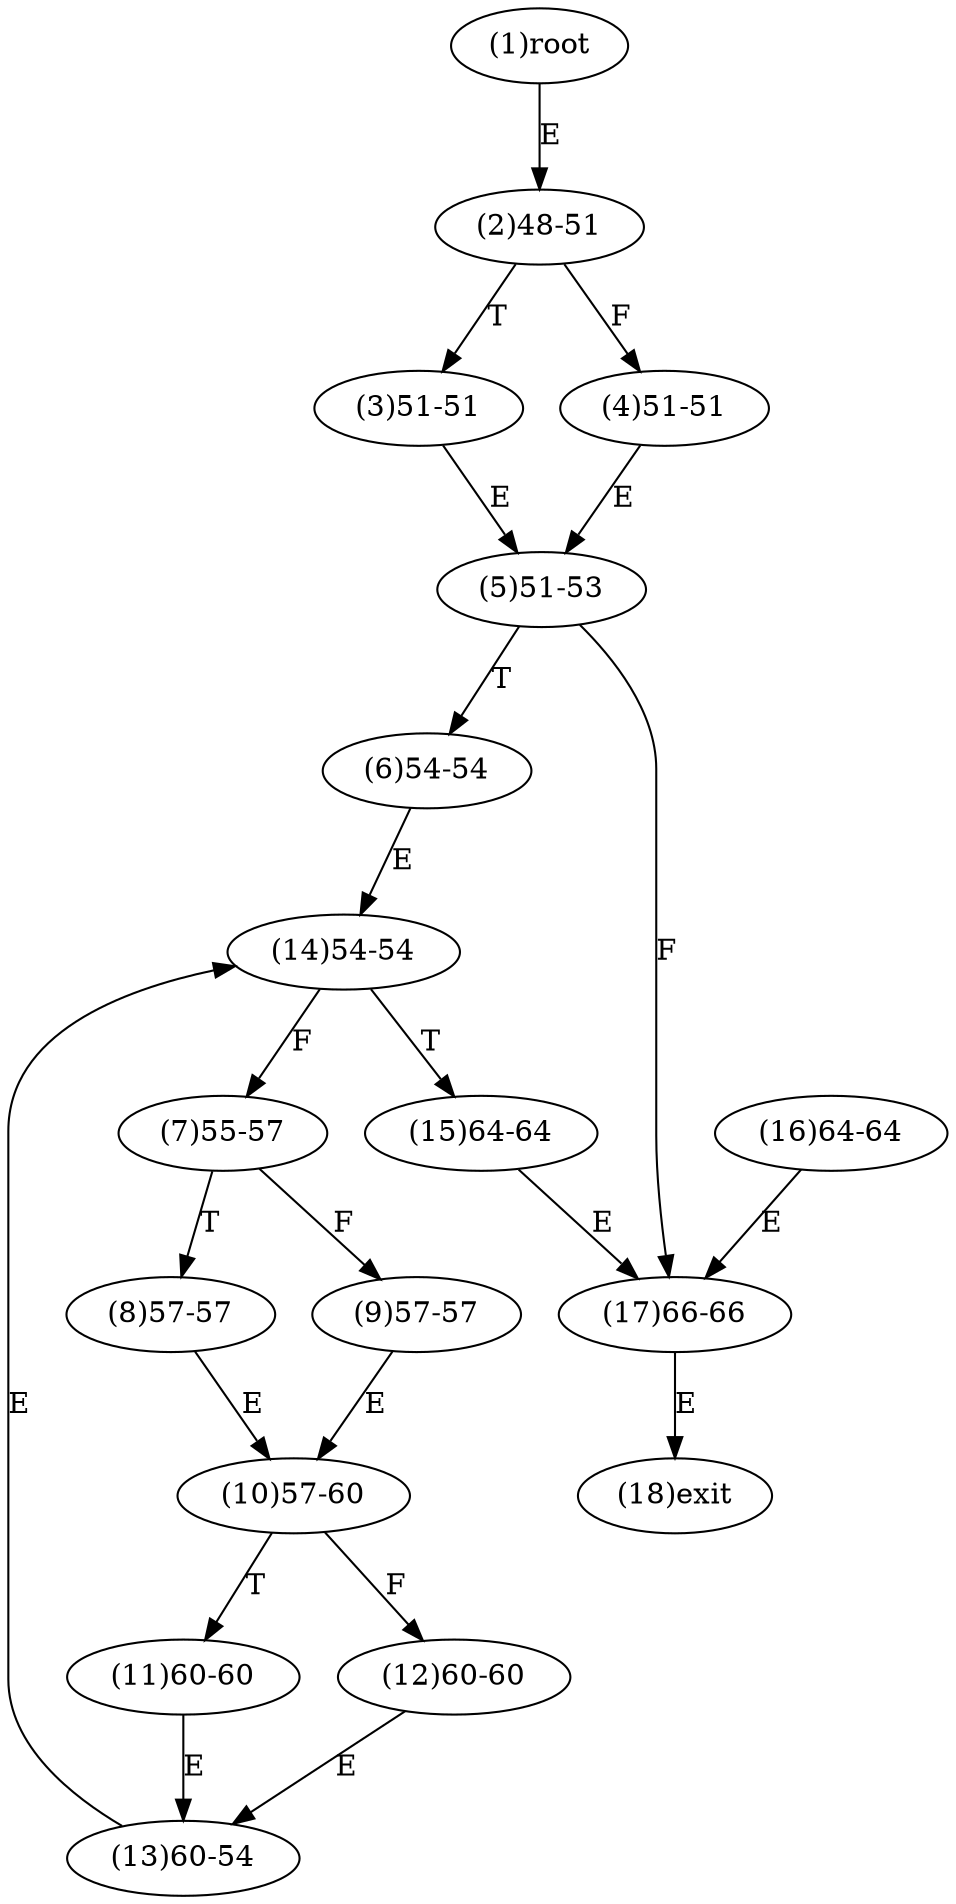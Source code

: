 digraph "" { 
1[ label="(1)root"];
2[ label="(2)48-51"];
3[ label="(3)51-51"];
4[ label="(4)51-51"];
5[ label="(5)51-53"];
6[ label="(6)54-54"];
7[ label="(7)55-57"];
8[ label="(8)57-57"];
9[ label="(9)57-57"];
10[ label="(10)57-60"];
11[ label="(11)60-60"];
12[ label="(12)60-60"];
13[ label="(13)60-54"];
14[ label="(14)54-54"];
15[ label="(15)64-64"];
17[ label="(17)66-66"];
16[ label="(16)64-64"];
18[ label="(18)exit"];
1->2[ label="E"];
2->4[ label="F"];
2->3[ label="T"];
3->5[ label="E"];
4->5[ label="E"];
5->17[ label="F"];
5->6[ label="T"];
6->14[ label="E"];
7->9[ label="F"];
7->8[ label="T"];
8->10[ label="E"];
9->10[ label="E"];
10->12[ label="F"];
10->11[ label="T"];
11->13[ label="E"];
12->13[ label="E"];
13->14[ label="E"];
14->7[ label="F"];
14->15[ label="T"];
15->17[ label="E"];
16->17[ label="E"];
17->18[ label="E"];
}